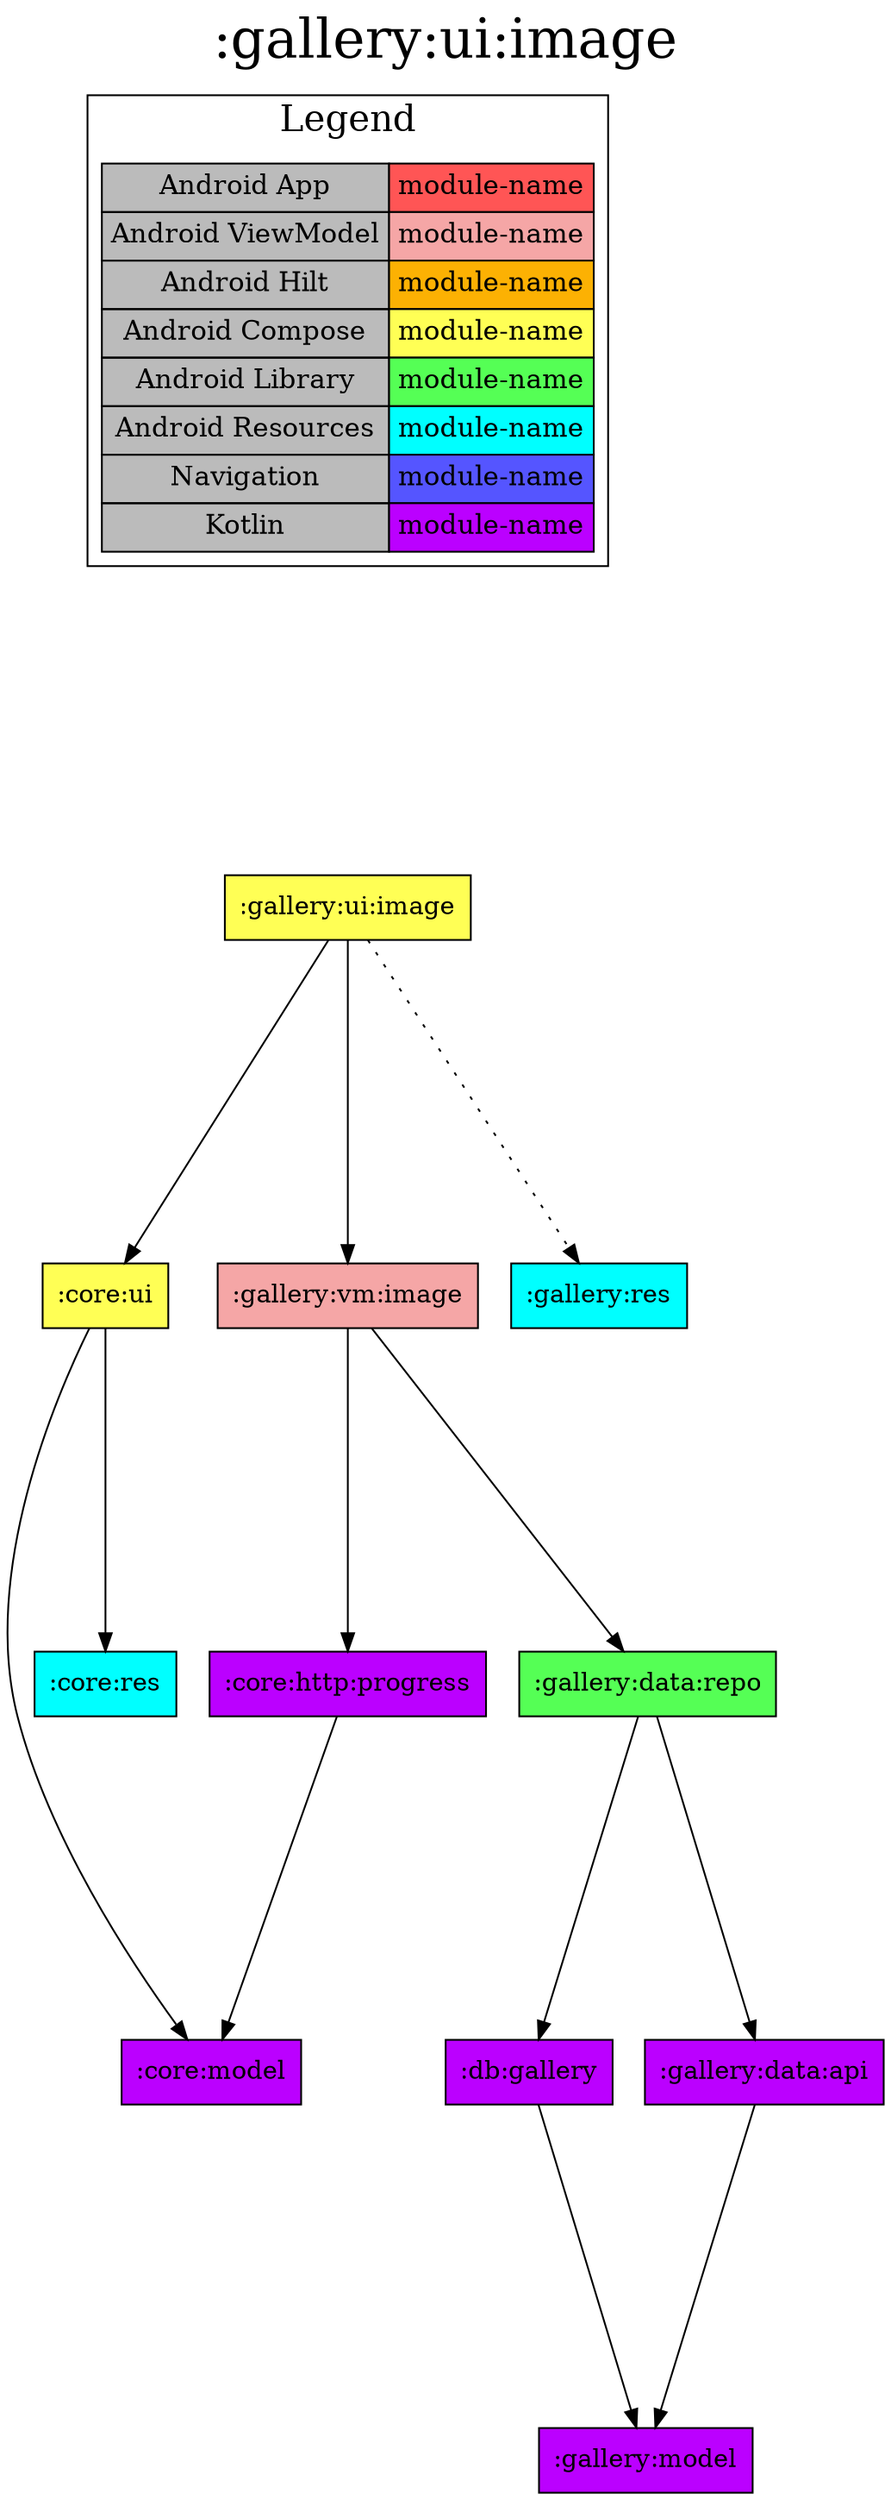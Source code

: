 digraph {
edge ["dir"="forward"]
graph ["dpi"="100","label"=":gallery:ui:image","labelloc"="t","fontsize"="30","ranksep"="2.5","rankdir"="TB"]
node ["style"="filled"]
":gallery:ui:image" ["fillcolor"="#FFFF55","shape"="box"]
":core:ui" ["fillcolor"="#FFFF55","shape"="box"]
":core:model" ["fillcolor"="#BB00FF","shape"="box"]
":core:res" ["fillcolor"="#00FFFF","shape"="box"]
":gallery:vm:image" ["fillcolor"="#F5A6A6","shape"="box"]
":core:http:progress" ["fillcolor"="#BB00FF","shape"="box"]
":gallery:data:repo" ["fillcolor"="#55FF55","shape"="box"]
":db:gallery" ["fillcolor"="#BB00FF","shape"="box"]
":gallery:model" ["fillcolor"="#BB00FF","shape"="box"]
":gallery:data:api" ["fillcolor"="#BB00FF","shape"="box"]
":gallery:res" ["fillcolor"="#00FFFF","shape"="box"]
{
edge ["dir"="none"]
graph ["rank"="same"]
}
":gallery:ui:image" -> ":core:ui"
":gallery:ui:image" -> ":gallery:vm:image"
":gallery:ui:image" -> ":gallery:res" ["style"="dotted"]
":core:ui" -> ":core:model"
":core:ui" -> ":core:res"
":gallery:vm:image" -> ":core:http:progress"
":gallery:vm:image" -> ":gallery:data:repo"
":core:http:progress" -> ":core:model"
":gallery:data:repo" -> ":db:gallery"
":gallery:data:repo" -> ":gallery:data:api"
":db:gallery" -> ":gallery:model"
":gallery:data:api" -> ":gallery:model"
subgraph "cluster_legend" {
edge ["dir"="none"]
graph ["label"="Legend","fontsize"="20"]
"Legend" ["style"="filled","fillcolor"="#bbbbbb","shape"="none","margin"="0","fontsize"="15","label"=<
<TABLE BORDER="0" CELLBORDER="1" CELLSPACING="0" CELLPADDING="4">
<TR><TD>Android App</TD><TD BGCOLOR="#FF5555">module-name</TD></TR>
<TR><TD>Android ViewModel</TD><TD BGCOLOR="#F5A6A6">module-name</TD></TR>
<TR><TD>Android Hilt</TD><TD BGCOLOR="#FCB103">module-name</TD></TR>
<TR><TD>Android Compose</TD><TD BGCOLOR="#FFFF55">module-name</TD></TR>
<TR><TD>Android Library</TD><TD BGCOLOR="#55FF55">module-name</TD></TR>
<TR><TD>Android Resources</TD><TD BGCOLOR="#00FFFF">module-name</TD></TR>
<TR><TD>Navigation</TD><TD BGCOLOR="#5555FF">module-name</TD></TR>
<TR><TD>Kotlin</TD><TD BGCOLOR="#BB00FF">module-name</TD></TR>
</TABLE>
>]
} -> ":gallery:ui:image" ["style"="invis"]
}